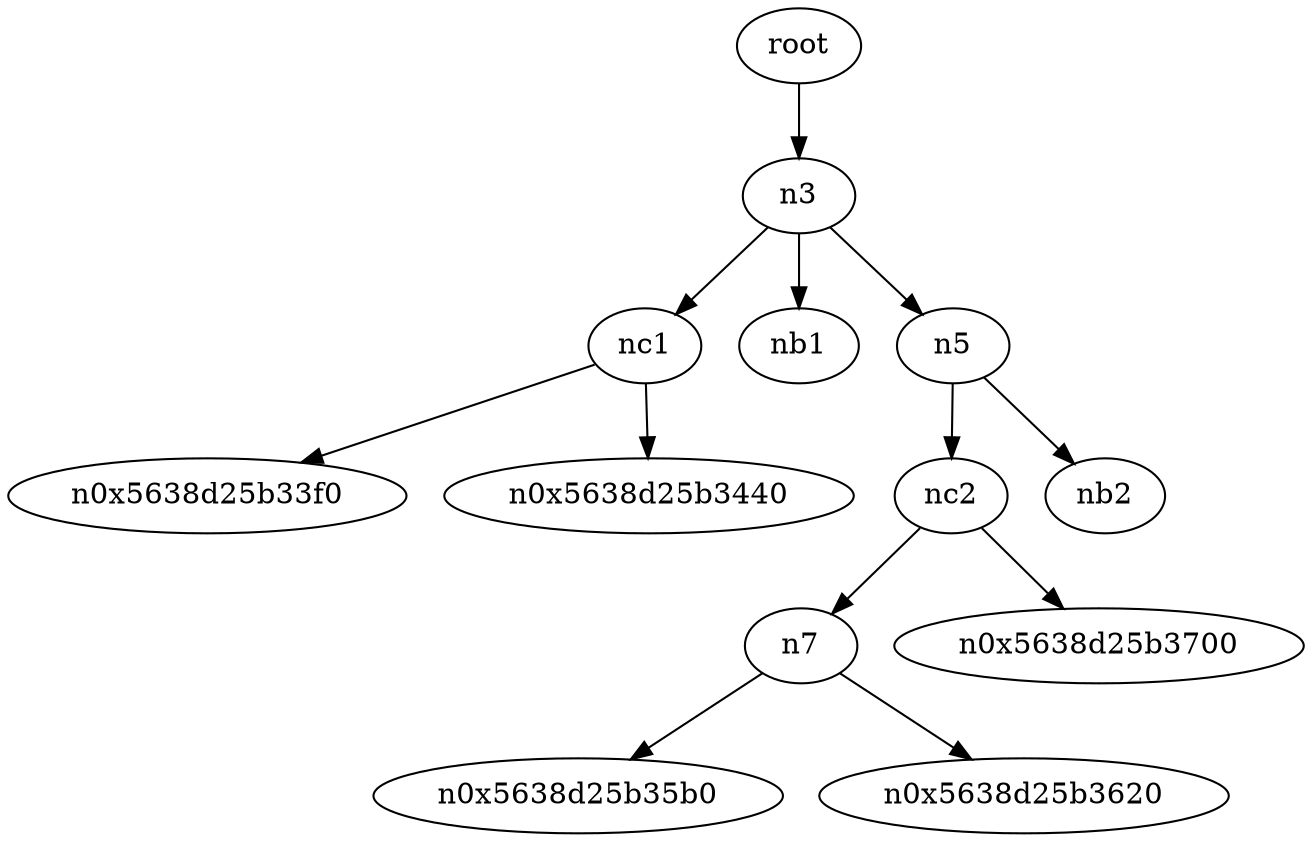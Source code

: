 digraph G {
n2 [label="root"];
n2 -> n3;
n3 -> nc1;
n3 -> nb1;
n3 -> n5;
nc1 -> n0x5638d25b33f0;
nc1 -> n0x5638d25b3440;
n5 -> nc2;
n5 -> nb2;
nc2 -> n7;
nc2 -> n0x5638d25b3700;
n7 -> n0x5638d25b35b0;
n7 -> n0x5638d25b3620;
}
